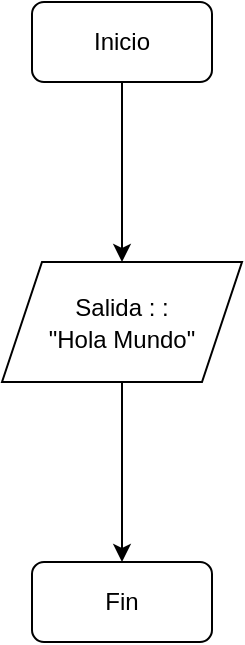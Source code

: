 <mxfile version="15.8.7" type="device"><diagram id="QMDKBdNDJJ9LwrMfgLvt" name="Página-1"><mxGraphModel dx="1102" dy="888" grid="1" gridSize="10" guides="1" tooltips="1" connect="1" arrows="1" fold="1" page="1" pageScale="1" pageWidth="1100" pageHeight="850" math="0" shadow="0"><root><mxCell id="0"/><mxCell id="1" parent="0"/><mxCell id="FRrNGxxf53EYb5x-IDp9-3" value="" style="edgeStyle=orthogonalEdgeStyle;rounded=0;orthogonalLoop=1;jettySize=auto;html=1;fontSize=12;" edge="1" parent="1" source="FRrNGxxf53EYb5x-IDp9-1" target="FRrNGxxf53EYb5x-IDp9-2"><mxGeometry relative="1" as="geometry"/></mxCell><mxCell id="FRrNGxxf53EYb5x-IDp9-1" value="&lt;font style=&quot;font-size: 12px&quot;&gt;Inicio&lt;/font&gt;" style="rounded=1;whiteSpace=wrap;html=1;" vertex="1" parent="1"><mxGeometry x="470" y="140" width="90" height="40" as="geometry"/></mxCell><mxCell id="FRrNGxxf53EYb5x-IDp9-5" value="" style="edgeStyle=orthogonalEdgeStyle;rounded=0;orthogonalLoop=1;jettySize=auto;html=1;fontSize=12;" edge="1" parent="1" source="FRrNGxxf53EYb5x-IDp9-2" target="FRrNGxxf53EYb5x-IDp9-4"><mxGeometry relative="1" as="geometry"/></mxCell><mxCell id="FRrNGxxf53EYb5x-IDp9-2" value="&lt;font style=&quot;font-size: 12px&quot;&gt;Salida : :&lt;br&gt;&quot;Hola Mundo&quot;&lt;/font&gt;" style="shape=parallelogram;perimeter=parallelogramPerimeter;whiteSpace=wrap;html=1;fixedSize=1;fontSize=13;" vertex="1" parent="1"><mxGeometry x="455" y="270" width="120" height="60" as="geometry"/></mxCell><mxCell id="FRrNGxxf53EYb5x-IDp9-4" value="&lt;font style=&quot;font-size: 12px&quot;&gt;Fin&lt;/font&gt;" style="rounded=1;whiteSpace=wrap;html=1;" vertex="1" parent="1"><mxGeometry x="470" y="420" width="90" height="40" as="geometry"/></mxCell></root></mxGraphModel></diagram></mxfile>